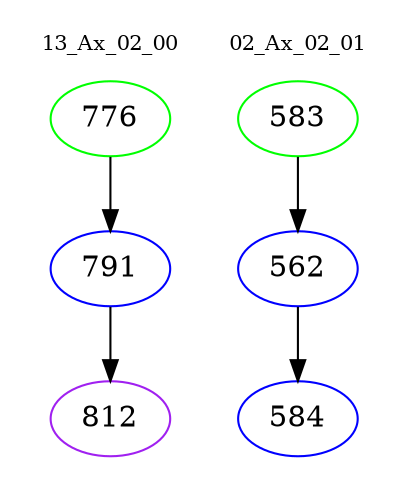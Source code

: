 digraph{
subgraph cluster_0 {
color = white
label = "13_Ax_02_00";
fontsize=10;
T0_776 [label="776", color="green"]
T0_776 -> T0_791 [color="black"]
T0_791 [label="791", color="blue"]
T0_791 -> T0_812 [color="black"]
T0_812 [label="812", color="purple"]
}
subgraph cluster_1 {
color = white
label = "02_Ax_02_01";
fontsize=10;
T1_583 [label="583", color="green"]
T1_583 -> T1_562 [color="black"]
T1_562 [label="562", color="blue"]
T1_562 -> T1_584 [color="black"]
T1_584 [label="584", color="blue"]
}
}
